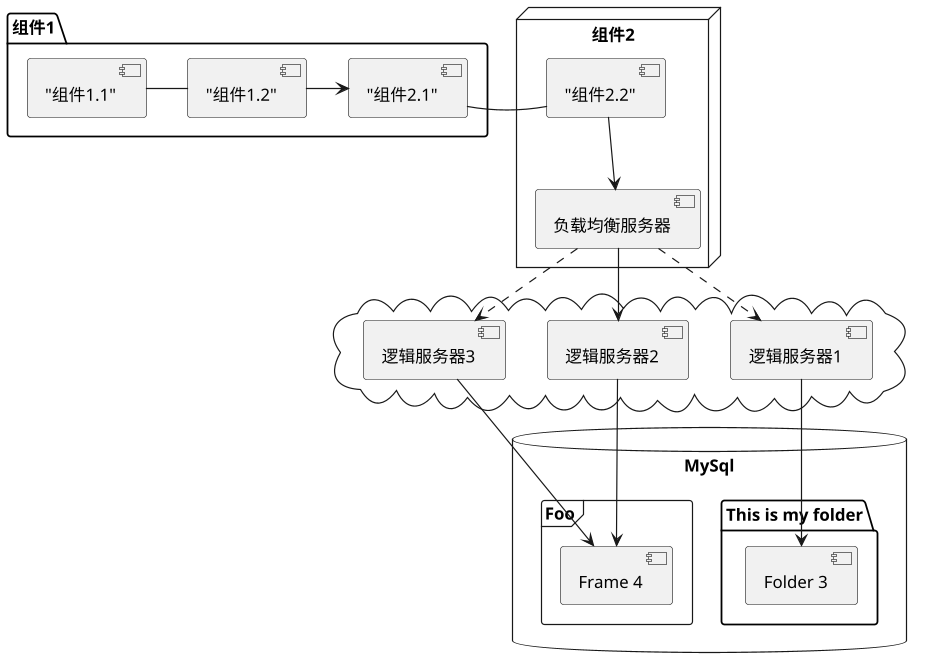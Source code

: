 @startuml
scale 1.2
package "组件1" {
    ["组件1.1"] - ["组件1.2"]
    ["组件1.2"] -> ["组件2.1"]
}

node "组件2" {
    ["组件2.1"] - ["组件2.2"]
    ["组件2.2"] --> [负载均衡服务器]
}

cloud {
    [负载均衡服务器] ..> [逻辑服务器1]
    [负载均衡服务器] --> [逻辑服务器2]
    [负载均衡服务器] ..> [逻辑服务器3]
}

database "MySql" {
    folder "This is my folder" {
        [Folder 3]
    }

    frame "Foo" {
        [Frame 4]
    }
}

[逻辑服务器1] --> [Folder 3]
[逻辑服务器2] --> [Frame 4]
[逻辑服务器3] --> [Frame 4]

@enduml

说明：
使用方括号 [xxx] 来表示组件
可以把几个组件合并成一个包，可以使用的关键字为 package, node, folder, frame, cloud, database。不同的关键字图形不一样。
在包内部用不同的箭头表达同一个包的组件之间的关系
在包内部直接表达到另外一个包内部的组件的交互关系
在流程图外部直接表达包之间或包的组件之间的交互关系
